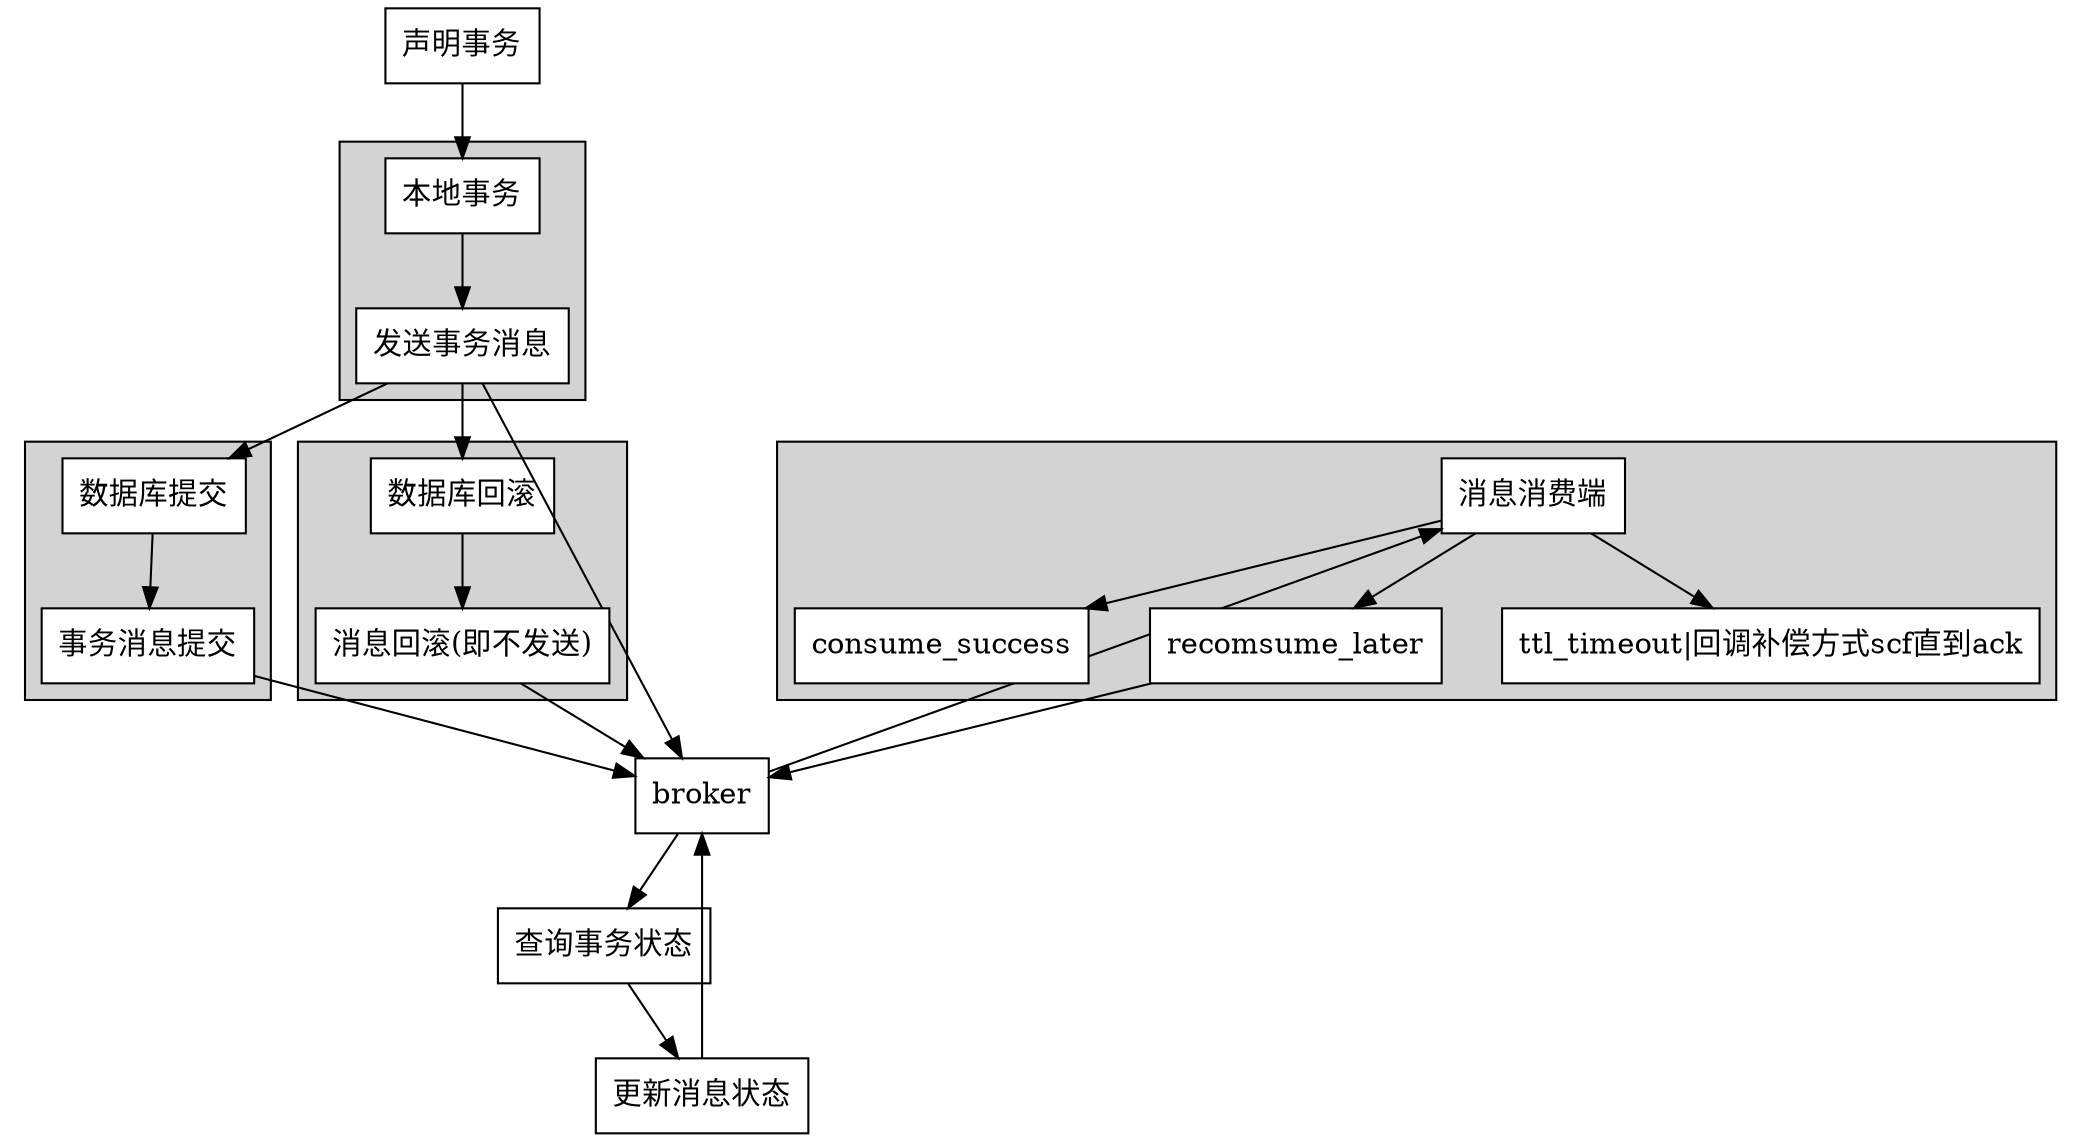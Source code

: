 digraph show {
    /*
    Author: secwang
    Created: 2016-07-25 16:40
    */

    // General layout for the graph
    // rankdir=LR; // Direction of the graph Left to Right
    sep="+25,25";
    splines=true;
    overlap=scalexy;
    nodesep=0.4;
    ranksep=0.5;

     node [style="filled",color=black,shape=box,fillcolor=white]; // Defines the default layout of the nodes
     graph [style=filled, splines=line]; // Fills the subgraphs and defines the layout of the connections
     //edge [arrowhead=none]
     rank = same; // Makes sure that nodes are properly aligned even without a connection

    begin [label = "声明事务"  ];

    local_transaction [label = "本地事务"];

    send_msg [label = "发送事务消息"];

    commit [label = "数据库提交"];
    msg_commit [label = "事务消息提交"];

    rollback [label = "数据库回滚"];
    msg_rollback [label = "消息回滚(即不发送)"];

    subgraph cluster0 {
      local_transaction -> send_msg
    }

    subgraph cluster1{
      rollback -> msg_rollback;
    }

    subgraph cluster2{
      commit -> msg_commit;
    }

    begin  ->  local_transaction;

    send_msg -> commit

    send_msg -> rollback


    broker [label = "broker",pos = "1,1!"]
    consumer [label = "消息消费端"]

    consume_success [label = "consume_success"]
    reconsume_later [ label = "recomsume_later"]
    ttl_timeout [ label = "ttl_timeout|回调补偿方式scf直到ack"]

  // 一方面是补偿函数，远程补偿，另一方面实际上是，ttl 消息消费补偿

   broker -> consumer

   subgraph cluster3{
      consumer -> consume_success
      consumer -> reconsume_later
      consumer -> ttl_timeout
   }

   msg_commit ->  broker

   reconsume_later -> broker
   send_msg -> broker
   msg_rollback -> broker

   transaction_state [label = "查询事务状态"]
   broker_update_msg [label = "更新消息状态"]
   broker -> transaction_state
   transaction_state -> broker_update_msg
   broker_update_msg  -> broker



}
